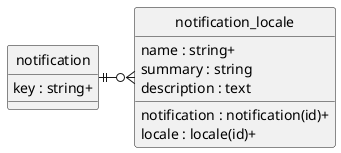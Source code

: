 @startuml uml
skinparam monochrome true
skinparam linetype ortho
hide circle

entity notification {
    key : string+
}

entity notification_locale {
    notification : notification(id)+
    locale : locale(id)+
    name : string+
    summary : string
    description : text
}

notification ||-r-o{ notification_locale

@enduml

